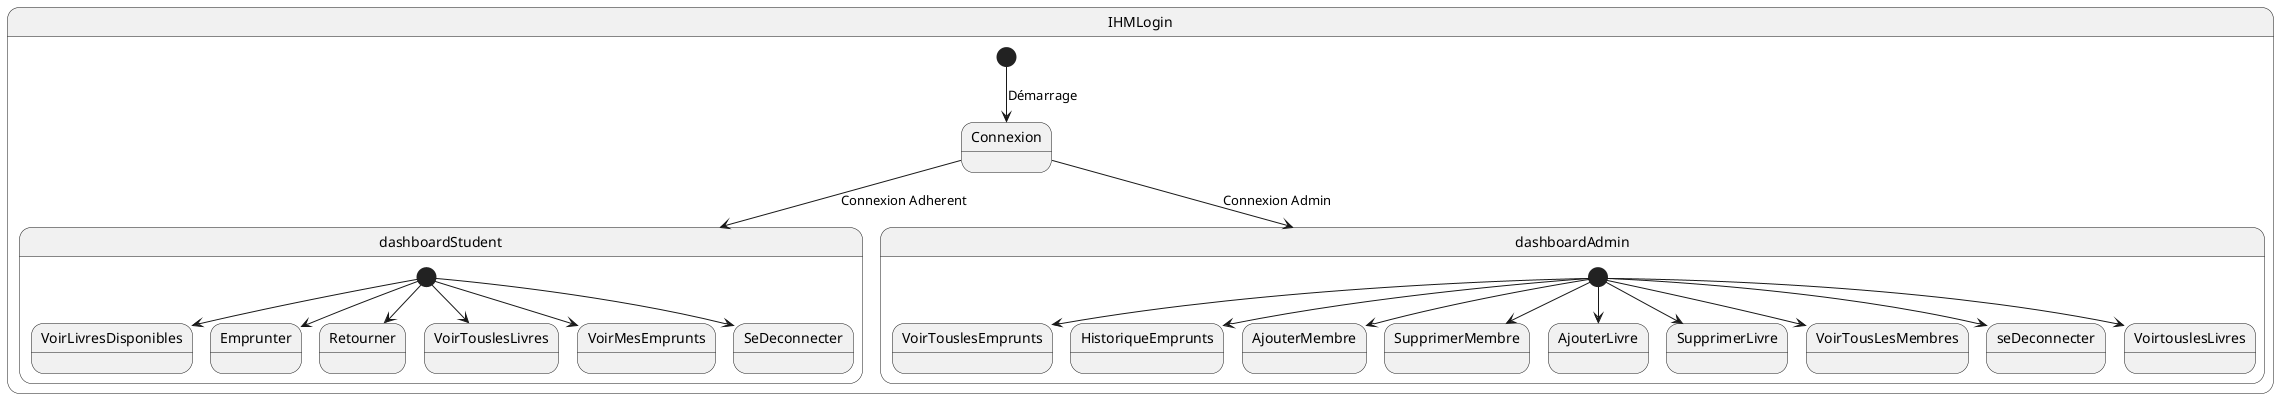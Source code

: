 @startuml




state IHMLogin {

state dashboardStudent
state dashboardAdmin
state Connexion

 [*] --> Connexion: Démarrage
 Connexion --> dashboardAdmin : Connexion Admin
 Connexion --> dashboardStudent : Connexion Adherent
  }

state dashboardAdmin {

state VoirTouslesEmprunts
state HistoriqueEmprunts
state AjouterMembre
state SupprimerMembre
state AjouterLivre
state SupprimerLivre
state VoirTousLesMembres
state seDeconnecter

[*] --> VoirTouslesEmprunts
[*] --> HistoriqueEmprunts
[*] --> AjouterMembre
[*] --> SupprimerMembre
[*] --> AjouterLivre
[*] --> SupprimerLivre
[*] --> VoirTousLesMembres
[*] --> VoirtouslesLivres
[*] --> seDeconnecter

}

state dashboardStudent {

state VoirLivresDisponibles
state Emprunter
state Retourner
state VoirTouslesLivres
state VoirMesEmprunts
state SeDeconnecter

[*] --> VoirMesEmprunts
[*] --> VoirLivresDisponibles
[*] --> Emprunter
[*] --> Retourner
[*] -->VoirTouslesLivres
[*] --> SeDeconnecter


@enduml
